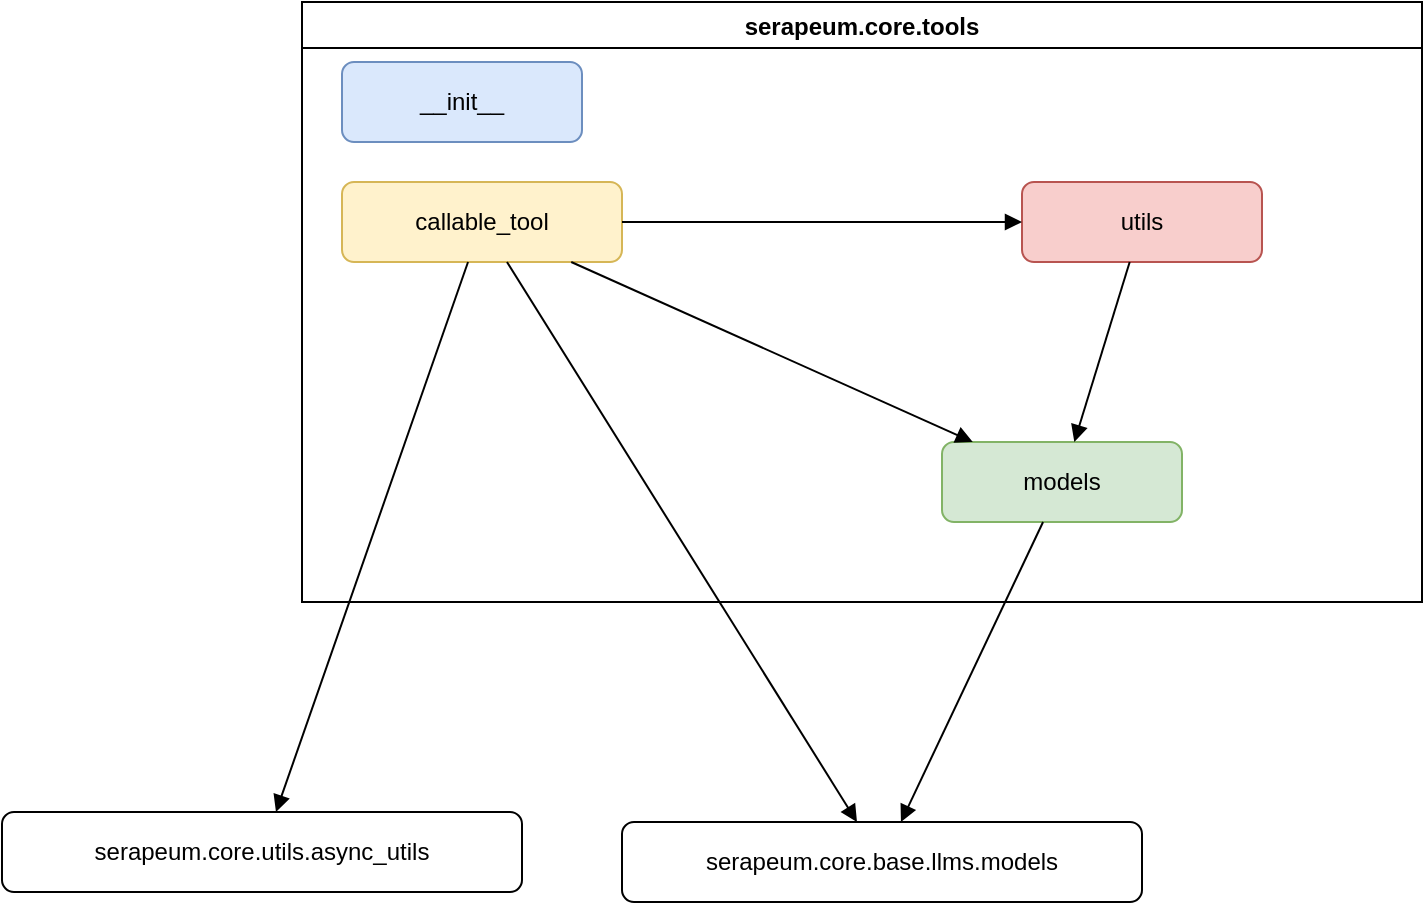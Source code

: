 <mxfile version="22.1.22" type="embed" pages="4">
  <diagram id="moduleDeps" name="Module Dependencies">
    <mxGraphModel dx="2088" dy="534" grid="1" gridSize="10" guides="1" tooltips="1" connect="1" arrows="1" fold="1" page="1" pageScale="1" pageWidth="1100" pageHeight="850" math="0" shadow="0">
      <root>
        <mxCell id="0" />
        <mxCell id="1" parent="0" />
        <mxCell id="tools" value="serapeum.core.tools" style="swimlane;fontSize=12;horizontal=1;rounded=0;" parent="1" vertex="1">
          <mxGeometry x="20" y="20" width="560" height="300" as="geometry">
            <mxRectangle x="20" y="20" width="160" height="30" as="alternateBounds" />
          </mxGeometry>
        </mxCell>
        <mxCell id="init" value="__init__" style="rounded=1;whiteSpace=wrap;html=1;fillColor=#dae8fc;strokeColor=#6c8ebf;" parent="tools" vertex="1">
          <mxGeometry x="20" y="30" width="120" height="40" as="geometry" />
        </mxCell>
        <mxCell id="callable_tool" value="callable_tool" style="rounded=1;whiteSpace=wrap;html=1;fillColor=#fff2cc;strokeColor=#d6b656;" parent="tools" vertex="1">
          <mxGeometry x="20" y="90" width="140" height="40" as="geometry" />
        </mxCell>
        <mxCell id="models" value="models" style="rounded=1;whiteSpace=wrap;html=1;fillColor=#d5e8d4;strokeColor=#82b366;" parent="tools" vertex="1">
          <mxGeometry x="320" y="220" width="120" height="40" as="geometry" />
        </mxCell>
        <mxCell id="utils" value="utils" style="rounded=1;whiteSpace=wrap;html=1;fillColor=#f8cecc;strokeColor=#b85450;" parent="tools" vertex="1">
          <mxGeometry x="360" y="90" width="120" height="40" as="geometry" />
        </mxCell>
        <mxCell id="ext_async_utils" value="serapeum.core.utils.async_utils" style="rounded=1;whiteSpace=wrap;html=1;" parent="1" vertex="1">
          <mxGeometry x="-130" y="425" width="260" height="40" as="geometry" />
        </mxCell>
        <mxCell id="ext_llms_models" value="serapeum.core.base.llms.models" style="rounded=1;whiteSpace=wrap;html=1;" parent="1" vertex="1">
          <mxGeometry x="180" y="430" width="260" height="40" as="geometry" />
        </mxCell>
        <mxCell id="edge1" style="endArrow=block;rounded=0;" parent="1" source="callable_tool" target="models" edge="1">
          <mxGeometry relative="1" as="geometry" />
        </mxCell>
        <mxCell id="edge2" style="endArrow=block;rounded=0;" parent="1" source="callable_tool" target="utils" edge="1">
          <mxGeometry relative="1" as="geometry" />
        </mxCell>
        <mxCell id="edge3" style="endArrow=block;rounded=0;" parent="1" source="callable_tool" target="ext_async_utils" edge="1">
          <mxGeometry relative="1" as="geometry" />
        </mxCell>
        <mxCell id="edge4" style="endArrow=block;rounded=0;" parent="1" source="callable_tool" target="ext_llms_models" edge="1">
          <mxGeometry relative="1" as="geometry" />
        </mxCell>
        <mxCell id="edge5" style="endArrow=block;rounded=0;" parent="1" source="models" target="ext_llms_models" edge="1">
          <mxGeometry relative="1" as="geometry" />
        </mxCell>
        <mxCell id="edge6" style="endArrow=block;rounded=0;" parent="1" source="utils" target="models" edge="1">
          <mxGeometry relative="1" as="geometry" />
        </mxCell>
      </root>
    </mxGraphModel>
  </diagram>
  <diagram id="FCr91ObE2520dJbtg_sx" name="UML Class">
    <mxGraphModel dx="1432" dy="1875" grid="1" gridSize="10" guides="1" tooltips="1" connect="1" arrows="1" fold="1" page="1" pageScale="1" pageWidth="850" pageHeight="1100" math="0" shadow="0">
      <root>
        <mxCell id="0" />
        <mxCell id="1" parent="0" />
        <mxCell id="9mjqBUGsZNJlLk6NVuBd-1" value="BaseTool" style="shape=rectangle;whiteSpace=wrap;html=1;rounded=1;" vertex="1" parent="1">
          <mxGeometry x="60" y="60" width="180" height="100" as="geometry" />
        </mxCell>
        <mxCell id="9mjqBUGsZNJlLk6NVuBd-2" value="AsyncBaseTool" style="shape=rectangle;whiteSpace=wrap;html=1;rounded=1;" vertex="1" parent="1">
          <mxGeometry x="310" y="50" width="200" height="120" as="geometry" />
        </mxCell>
        <mxCell id="9mjqBUGsZNJlLk6NVuBd-3" value="BaseToolAsyncAdapter" style="shape=rectangle;whiteSpace=wrap;html=1;rounded=1;" vertex="1" parent="1">
          <mxGeometry x="290" y="-140" width="220" height="120" as="geometry" />
        </mxCell>
        <mxCell id="9mjqBUGsZNJlLk6NVuBd-4" value="CallableTool" style="shape=rectangle;whiteSpace=wrap;html=1;rounded=1;" vertex="1" parent="1">
          <mxGeometry x="990" y="10" width="220" height="160" as="geometry" />
        </mxCell>
        <mxCell id="9mjqBUGsZNJlLk6NVuBd-5" value="ToolMetadata" style="shape=rectangle;whiteSpace=wrap;html=1;rounded=1;fillColor=#d5e8d4;" vertex="1" parent="1">
          <mxGeometry x="1370" width="240" height="160" as="geometry" />
        </mxCell>
        <mxCell id="9mjqBUGsZNJlLk6NVuBd-6" value="ToolOutput" style="shape=rectangle;whiteSpace=wrap;html=1;rounded=1;fillColor=#dae8fc;" vertex="1" parent="1">
          <mxGeometry x="550" y="260" width="240" height="160" as="geometry" />
        </mxCell>
        <mxCell id="9mjqBUGsZNJlLk6NVuBd-7" value="ToolCallArguments" style="shape=rectangle;whiteSpace=wrap;html=1;rounded=1;fillColor=#fff2cc;" vertex="1" parent="1">
          <mxGeometry x="540" y="470" width="240" height="140" as="geometry" />
        </mxCell>
        <mxCell id="9mjqBUGsZNJlLk6NVuBd-8" value="SyncAsyncConverter" style="shape=rectangle;whiteSpace=wrap;html=1;rounded=1;" vertex="1" parent="1">
          <mxGeometry x="290" y="200" width="220" height="120" as="geometry" />
        </mxCell>
        <mxCell id="9mjqBUGsZNJlLk6NVuBd-9" value="Docstring" style="shape=rectangle;whiteSpace=wrap;html=1;rounded=1;" vertex="1" parent="1">
          <mxGeometry x="1390" y="250" width="180" height="100" as="geometry" />
        </mxCell>
        <mxCell id="9mjqBUGsZNJlLk6NVuBd-10" value="FunctionConverter" style="shape=rectangle;whiteSpace=wrap;html=1;rounded=1;" vertex="1" parent="1">
          <mxGeometry x="1160" y="380" width="220" height="120" as="geometry" />
        </mxCell>
        <mxCell id="9mjqBUGsZNJlLk6NVuBd-11" value="ToolExecutor" style="shape=rectangle;whiteSpace=wrap;html=1;rounded=1;" vertex="1" parent="1">
          <mxGeometry x="20" y="460" width="260" height="150" as="geometry" />
        </mxCell>
        <mxCell id="9mjqBUGsZNJlLk6NVuBd-12" style="endArrow=block;dashed=0;" edge="1" parent="1" source="9mjqBUGsZNJlLk6NVuBd-2" target="9mjqBUGsZNJlLk6NVuBd-1">
          <mxGeometry relative="1" as="geometry" />
        </mxCell>
        <mxCell id="9mjqBUGsZNJlLk6NVuBd-13" style="endArrow=block;dashed=0;" edge="1" parent="1" source="9mjqBUGsZNJlLk6NVuBd-3" target="9mjqBUGsZNJlLk6NVuBd-2">
          <mxGeometry relative="1" as="geometry" />
        </mxCell>
        <mxCell id="9mjqBUGsZNJlLk6NVuBd-14" style="endArrow=block;dashed=0;" edge="1" parent="1" source="9mjqBUGsZNJlLk6NVuBd-4" target="9mjqBUGsZNJlLk6NVuBd-2">
          <mxGeometry relative="1" as="geometry" />
        </mxCell>
        <mxCell id="9mjqBUGsZNJlLk6NVuBd-15" style="endArrow=block;dashed=0;" edge="1" parent="1" source="9mjqBUGsZNJlLk6NVuBd-4" target="9mjqBUGsZNJlLk6NVuBd-5">
          <mxGeometry relative="1" as="geometry" />
        </mxCell>
        <mxCell id="9mjqBUGsZNJlLk6NVuBd-16" style="endArrow=block;dashed=0;" edge="1" parent="1" source="9mjqBUGsZNJlLk6NVuBd-4" target="9mjqBUGsZNJlLk6NVuBd-9">
          <mxGeometry relative="1" as="geometry" />
        </mxCell>
        <mxCell id="9mjqBUGsZNJlLk6NVuBd-17" style="endArrow=block;dashed=0;" edge="1" parent="1" source="9mjqBUGsZNJlLk6NVuBd-4" target="9mjqBUGsZNJlLk6NVuBd-10">
          <mxGeometry relative="1" as="geometry" />
        </mxCell>
        <mxCell id="9mjqBUGsZNJlLk6NVuBd-18" style="endArrow=block;dashed=0;" edge="1" parent="1" source="9mjqBUGsZNJlLk6NVuBd-11" target="9mjqBUGsZNJlLk6NVuBd-1">
          <mxGeometry relative="1" as="geometry" />
        </mxCell>
        <mxCell id="9mjqBUGsZNJlLk6NVuBd-19" style="endArrow=block;dashed=0;" edge="1" parent="1" source="9mjqBUGsZNJlLk6NVuBd-11" target="9mjqBUGsZNJlLk6NVuBd-7">
          <mxGeometry relative="1" as="geometry" />
        </mxCell>
      </root>
    </mxGraphModel>
  </diagram>
  <diagram id="kO9PwwZzJ9UAzPG9PkKe" name="Call Graph">
    <mxGraphModel dx="1432" dy="775" grid="1" gridSize="10" guides="1" tooltips="1" connect="1" arrows="1" fold="1" page="1" pageScale="1" pageWidth="850" pageHeight="1100" math="0" shadow="0">
      <root>
        <mxCell id="0" />
        <mxCell id="1" parent="0" />
        <mxCell id="jFOJwJIut3dkr707T0xZ-2" value="CallableTool.__call__" style="rounded=1;whiteSpace=wrap;html=1;fillColor=#dae8fc;" vertex="1" parent="1">
          <mxGeometry x="60" y="60" width="220" height="40" as="geometry" />
        </mxCell>
        <mxCell id="jFOJwJIut3dkr707T0xZ-3" value="CallableTool.call" style="rounded=1;whiteSpace=wrap;html=1;fillColor=#d5e8d4;" vertex="1" parent="1">
          <mxGeometry x="340" y="60" width="200" height="40" as="geometry" />
        </mxCell>
        <mxCell id="jFOJwJIut3dkr707T0xZ-4" value="CallableTool.acall" style="rounded=1;whiteSpace=wrap;html=1;fillColor=#d5e8d4;" vertex="1" parent="1">
          <mxGeometry x="340" y="120" width="200" height="40" as="geometry" />
        </mxCell>
        <mxCell id="jFOJwJIut3dkr707T0xZ-5" value="CallableTool._parse_tool_output" style="rounded=1;whiteSpace=wrap;html=1;fillColor=#fff2cc;" vertex="1" parent="1">
          <mxGeometry x="620" y="90" width="260" height="40" as="geometry" />
        </mxCell>
        <mxCell id="jFOJwJIut3dkr707T0xZ-6" value="ToolOutput()" style="rounded=1;whiteSpace=wrap;html=1;" vertex="1" parent="1">
          <mxGeometry x="920" y="90" width="180" height="40" as="geometry" />
        </mxCell>
        <mxCell id="jFOJwJIut3dkr707T0xZ-7" value="ToolExecutor.execute" style="rounded=1;whiteSpace=wrap;html=1;fillColor=#f8cecc;" vertex="1" parent="1">
          <mxGeometry x="60" y="260" width="220" height="40" as="geometry" />
        </mxCell>
        <mxCell id="jFOJwJIut3dkr707T0xZ-8" value="ToolExecutor._invoke_tool" style="rounded=1;whiteSpace=wrap;html=1;" vertex="1" parent="1">
          <mxGeometry x="340" y="260" width="240" height="40" as="geometry" />
        </mxCell>
        <mxCell id="jFOJwJIut3dkr707T0xZ-9" value="ToolExecutor._should_unpack_single_arg" style="rounded=1;whiteSpace=wrap;html=1;" vertex="1" parent="1">
          <mxGeometry x="620" y="220" width="300" height="40" as="geometry" />
        </mxCell>
        <mxCell id="jFOJwJIut3dkr707T0xZ-10" value="ToolExecutor._try_single_arg_then_kwargs" style="rounded=1;whiteSpace=wrap;html=1;" vertex="1" parent="1">
          <mxGeometry x="620" y="300" width="320" height="40" as="geometry" />
        </mxCell>
        <mxCell id="jFOJwJIut3dkr707T0xZ-11" style="endArrow=block;" edge="1" parent="1" source="jFOJwJIut3dkr707T0xZ-2" target="jFOJwJIut3dkr707T0xZ-3">
          <mxGeometry relative="1" as="geometry" />
        </mxCell>
        <mxCell id="jFOJwJIut3dkr707T0xZ-12" style="endArrow=block;" edge="1" parent="1" source="jFOJwJIut3dkr707T0xZ-3" target="jFOJwJIut3dkr707T0xZ-5">
          <mxGeometry relative="1" as="geometry" />
        </mxCell>
        <mxCell id="jFOJwJIut3dkr707T0xZ-13" style="endArrow=block;" edge="1" parent="1" source="jFOJwJIut3dkr707T0xZ-4" target="jFOJwJIut3dkr707T0xZ-5">
          <mxGeometry relative="1" as="geometry" />
        </mxCell>
        <mxCell id="jFOJwJIut3dkr707T0xZ-14" style="endArrow=block;" edge="1" parent="1" source="jFOJwJIut3dkr707T0xZ-5" target="jFOJwJIut3dkr707T0xZ-6">
          <mxGeometry relative="1" as="geometry" />
        </mxCell>
        <mxCell id="jFOJwJIut3dkr707T0xZ-15" style="endArrow=block;" edge="1" parent="1" source="jFOJwJIut3dkr707T0xZ-7" target="jFOJwJIut3dkr707T0xZ-8">
          <mxGeometry relative="1" as="geometry" />
        </mxCell>
        <mxCell id="jFOJwJIut3dkr707T0xZ-16" style="endArrow=block;" edge="1" parent="1" source="jFOJwJIut3dkr707T0xZ-8" target="jFOJwJIut3dkr707T0xZ-9">
          <mxGeometry relative="1" as="geometry" />
        </mxCell>
        <mxCell id="jFOJwJIut3dkr707T0xZ-17" style="endArrow=block;" edge="1" parent="1" source="jFOJwJIut3dkr707T0xZ-8" target="jFOJwJIut3dkr707T0xZ-10">
          <mxGeometry relative="1" as="geometry" />
        </mxCell>
      </root>
    </mxGraphModel>
  </diagram>
  <diagram id="ZOlPgdJR6A3GVzfde5c-" name="Package Hierarchy">
    <mxGraphModel dx="1432" dy="775" grid="1" gridSize="10" guides="1" tooltips="1" connect="1" arrows="1" fold="1" page="1" pageScale="1" pageWidth="850" pageHeight="1100" math="0" shadow="0">
      <root>
        <mxCell id="0" />
        <mxCell id="1" parent="0" />
        <mxCell id="fCGHOnukEeYwL6ZwdM-1-1" value="serapeum" style="swimlane;fontSize=12;horizontal=1;rounded=0;" vertex="1" parent="1">
          <mxGeometry x="20" y="20" width="620" height="360" as="geometry" />
        </mxCell>
        <mxCell id="fCGHOnukEeYwL6ZwdM-1-2" value="core" style="swimlane;fontSize=12;horizontal=1;rounded=0;" vertex="1" parent="fCGHOnukEeYwL6ZwdM-1-1">
          <mxGeometry x="20" y="40" width="580" height="300" as="geometry" />
        </mxCell>
        <mxCell id="fCGHOnukEeYwL6ZwdM-1-3" value="tools" style="swimlane;fontSize=12;horizontal=1;rounded=0;" vertex="1" parent="fCGHOnukEeYwL6ZwdM-1-2">
          <mxGeometry x="20" y="40" width="540" height="240" as="geometry">
            <mxRectangle x="20" y="40" width="70" height="30" as="alternateBounds" />
          </mxGeometry>
        </mxCell>
        <mxCell id="fCGHOnukEeYwL6ZwdM-1-4" value="__init__.py" style="rounded=1;whiteSpace=wrap;html=1;" vertex="1" parent="fCGHOnukEeYwL6ZwdM-1-3">
          <mxGeometry x="20" y="30" width="120" height="40" as="geometry" />
        </mxCell>
        <mxCell id="fCGHOnukEeYwL6ZwdM-1-5" value="callable_tool.py" style="rounded=1;whiteSpace=wrap;html=1;" vertex="1" parent="fCGHOnukEeYwL6ZwdM-1-3">
          <mxGeometry x="160" y="30" width="160" height="40" as="geometry" />
        </mxCell>
        <mxCell id="fCGHOnukEeYwL6ZwdM-1-6" value="models.py" style="rounded=1;whiteSpace=wrap;html=1;" vertex="1" parent="fCGHOnukEeYwL6ZwdM-1-3">
          <mxGeometry x="340" y="30" width="120" height="40" as="geometry" />
        </mxCell>
        <mxCell id="fCGHOnukEeYwL6ZwdM-1-7" value="utils.py" style="rounded=1;whiteSpace=wrap;html=1;" vertex="1" parent="fCGHOnukEeYwL6ZwdM-1-3">
          <mxGeometry x="20" y="90" width="120" height="40" as="geometry" />
        </mxCell>
      </root>
    </mxGraphModel>
  </diagram>
</mxfile>
